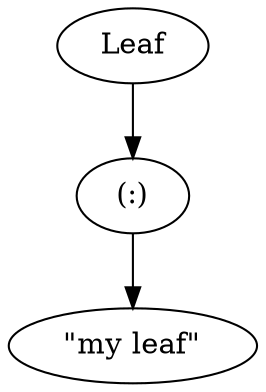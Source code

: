digraph "" {
  "1" [label=" Leaf "];
  "1" -> "1.1" [];
  "1.1" [label=" (:) "];
  "1.1" -> "1.1.1" [];
  "1.1.1" [label=" \"my leaf\" "];
}